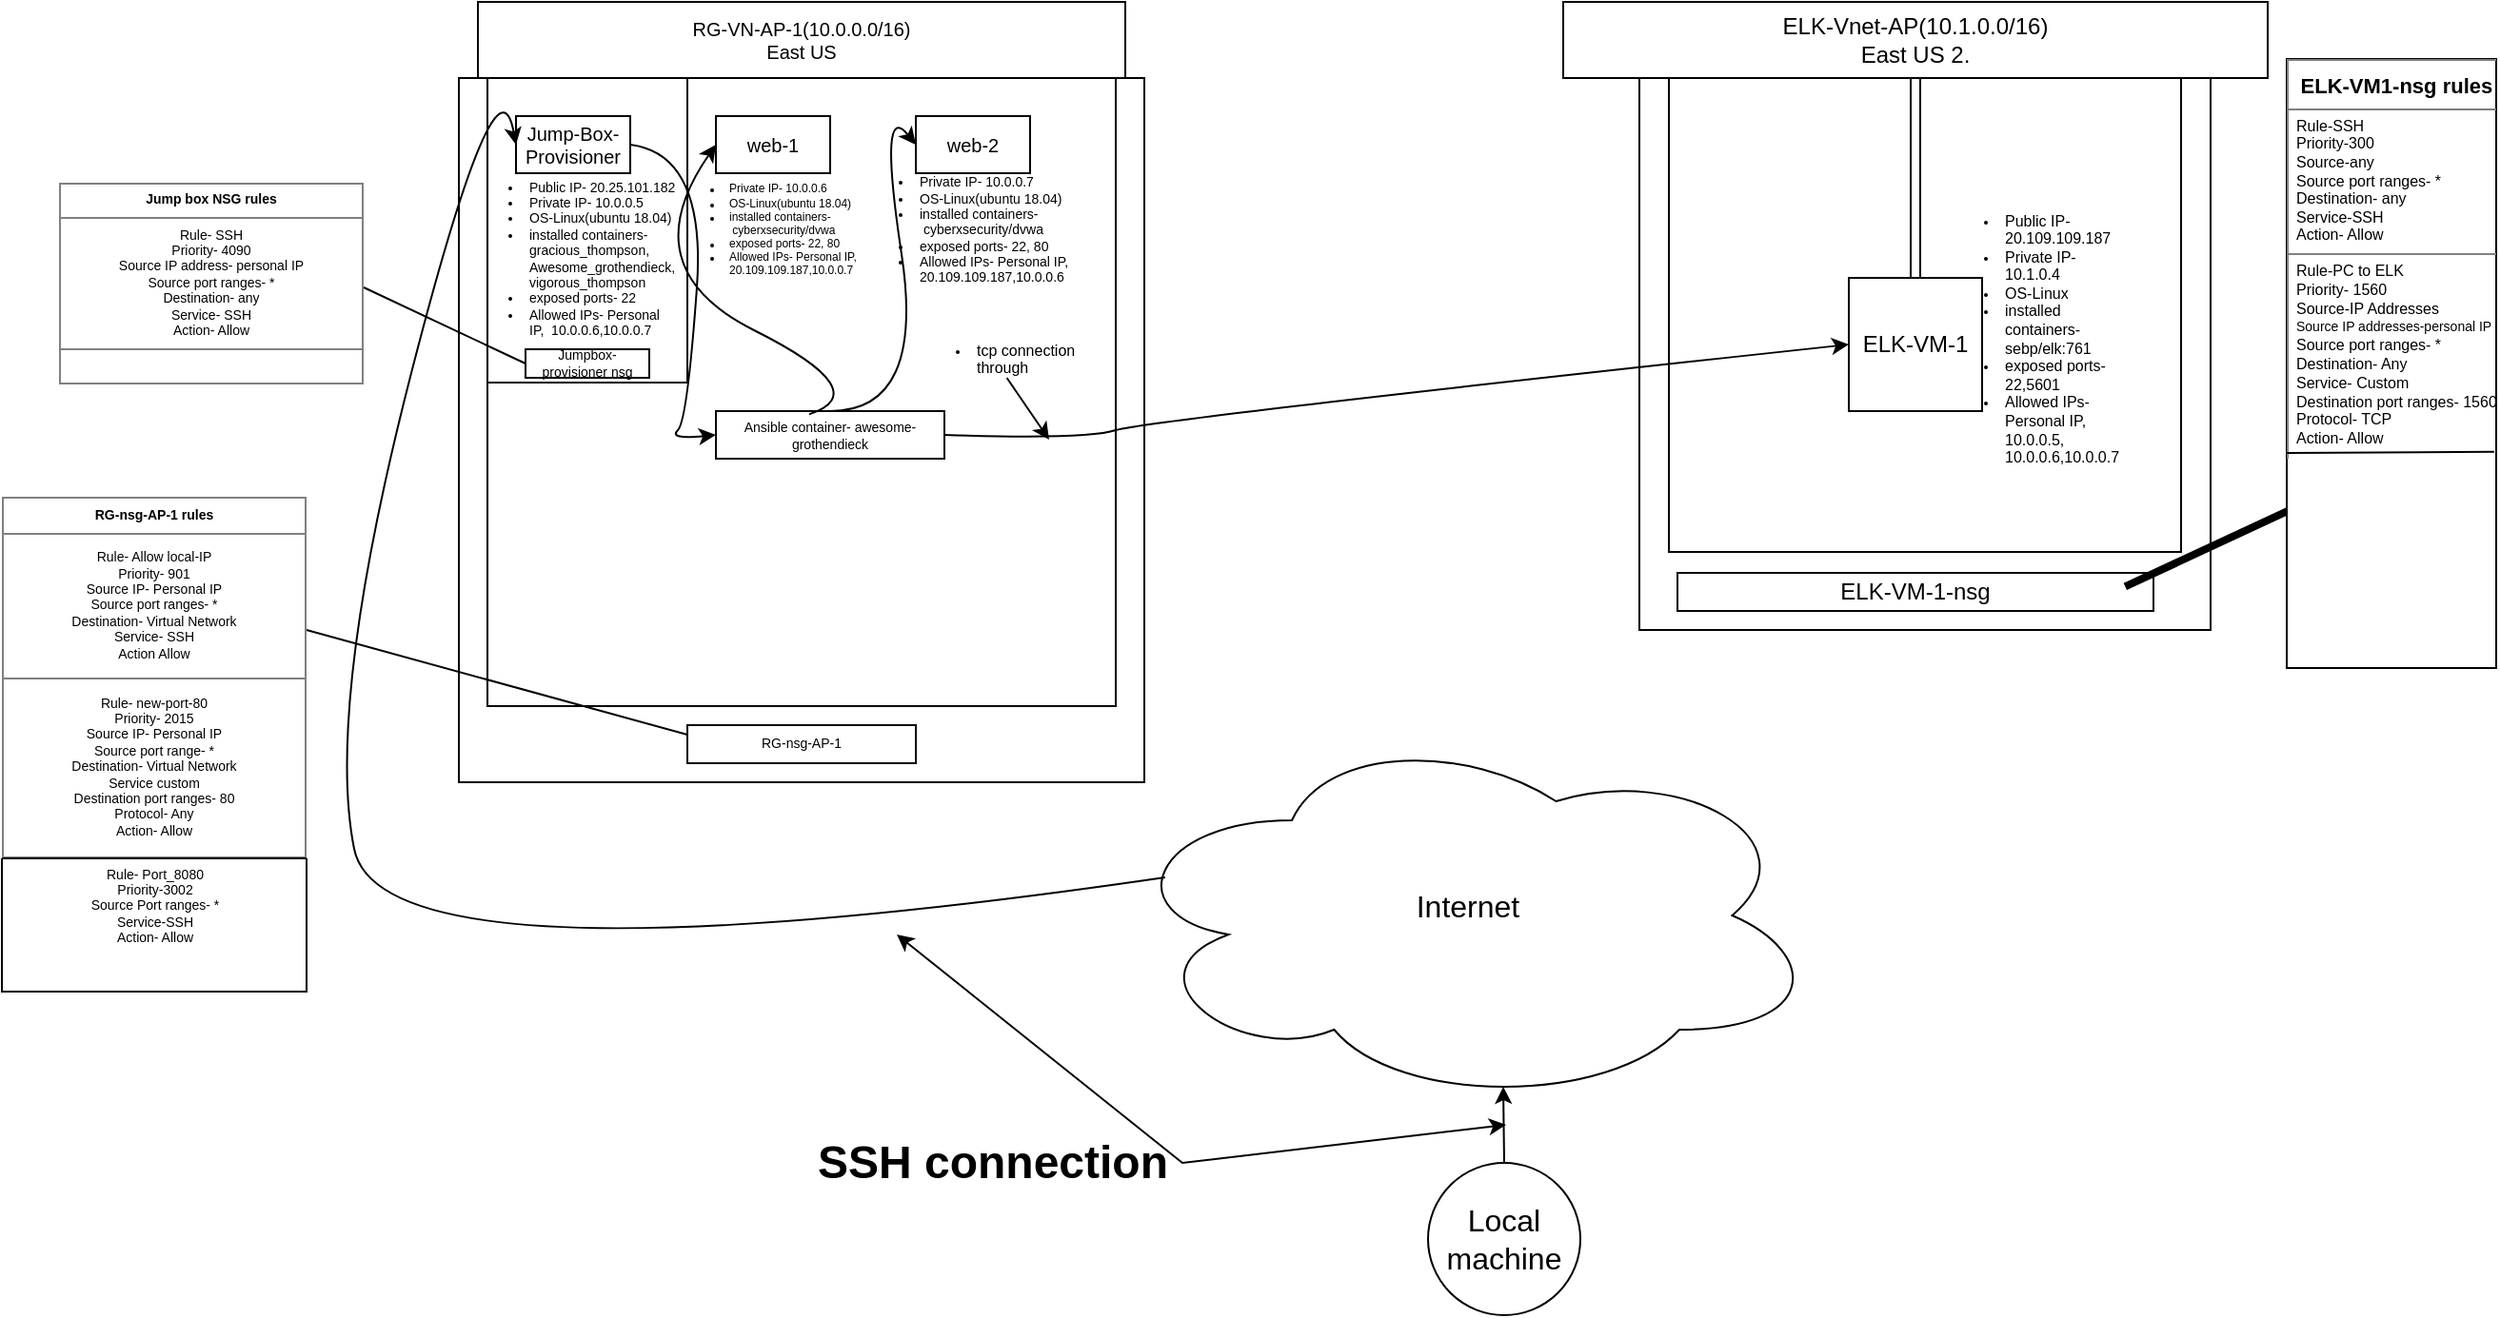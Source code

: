<mxfile version="17.1.3" type="device"><diagram id="nWGvCWfP04S-tNiL1T6c" name="Page-1"><mxGraphModel dx="2746" dy="1016" grid="1" gridSize="10" guides="1" tooltips="1" connect="1" arrows="1" fold="1" page="1" pageScale="1" pageWidth="850" pageHeight="1100" math="0" shadow="0"><root><mxCell id="0"/><mxCell id="1" parent="0"/><mxCell id="MuHao030JfXzFmIkSRun-33" value="" style="rounded=0;whiteSpace=wrap;html=1;fontSize=7;" vertex="1" parent="1"><mxGeometry x="-240" y="70" width="360" height="370" as="geometry"/></mxCell><mxCell id="MuHao030JfXzFmIkSRun-23" value="" style="whiteSpace=wrap;html=1;aspect=fixed;fontSize=8;" vertex="1" parent="1"><mxGeometry x="-225" y="70" width="330" height="330" as="geometry"/></mxCell><mxCell id="MuHao030JfXzFmIkSRun-36" value="" style="rounded=0;whiteSpace=wrap;html=1;fontSize=7;" vertex="1" parent="1"><mxGeometry x="-225" y="70" width="105" height="160" as="geometry"/></mxCell><mxCell id="MuHao030JfXzFmIkSRun-31" value="&lt;ul&gt;&lt;li&gt;Private IP- 10.0.0.6&lt;/li&gt;&lt;li&gt;OS-Linux(ubuntu 18.04)&lt;/li&gt;&lt;li&gt;installed containers-&amp;nbsp;cyberxsecurity/dvwa&amp;nbsp;&lt;/li&gt;&lt;li&gt;&lt;span&gt;exposed ports- 22, 80&lt;/span&gt;&lt;/li&gt;&lt;li&gt;Allowed IPs- Personal IP,&amp;nbsp; 20.109.109.187,10.0.0.7&amp;nbsp;&lt;/li&gt;&lt;/ul&gt;" style="text;strokeColor=none;fillColor=none;html=1;whiteSpace=wrap;verticalAlign=middle;overflow=hidden;fontSize=6;" vertex="1" parent="1"><mxGeometry x="-140" y="80.25" width="130" height="139.75" as="geometry"/></mxCell><mxCell id="MuHao030JfXzFmIkSRun-29" value="&lt;ul style=&quot;font-size: 7px&quot;&gt;&lt;li&gt;&lt;font style=&quot;font-size: 7px&quot;&gt;Public IP- 20.25.101.182&lt;/font&gt;&lt;/li&gt;&lt;li&gt;&lt;font style=&quot;font-size: 7px&quot;&gt;Private IP- 10.0.0.5&lt;/font&gt;&lt;/li&gt;&lt;li&gt;&lt;font style=&quot;font-size: 7px&quot;&gt;OS-Linux(ubuntu 18.04)&lt;/font&gt;&lt;/li&gt;&lt;li&gt;&lt;font style=&quot;font-size: 7px&quot;&gt;installed containers- &lt;font style=&quot;font-size: 7px&quot;&gt;gracious_thompson, Awesome_grothendieck, vigorous_thompson&lt;/font&gt;&lt;/font&gt;&lt;/li&gt;&lt;li&gt;&lt;font style=&quot;font-size: 7px&quot;&gt;exposed ports- 22&lt;/font&gt;&lt;/li&gt;&lt;li&gt;&lt;font style=&quot;font-size: 7px&quot;&gt;Allowed IPs- Personal IP,&amp;nbsp; 10.0.0.6,10.0.0.7&amp;nbsp;&lt;/font&gt;&lt;/li&gt;&lt;/ul&gt;" style="text;strokeColor=none;fillColor=none;html=1;whiteSpace=wrap;verticalAlign=middle;overflow=hidden;fontSize=8;" vertex="1" parent="1"><mxGeometry x="-245" y="80.25" width="120" height="169.5" as="geometry"/></mxCell><mxCell id="MuHao030JfXzFmIkSRun-10" value="" style="whiteSpace=wrap;html=1;aspect=fixed;" vertex="1" parent="1"><mxGeometry x="380" y="60" width="300" height="300" as="geometry"/></mxCell><mxCell id="MuHao030JfXzFmIkSRun-1" value="" style="whiteSpace=wrap;html=1;aspect=fixed;" vertex="1" parent="1"><mxGeometry x="395.5" y="50" width="269" height="269" as="geometry"/></mxCell><mxCell id="MuHao030JfXzFmIkSRun-4" value="ELK-Vnet-AP(10.1.0.0/16)&lt;br&gt;East US 2." style="rounded=0;whiteSpace=wrap;html=1;" vertex="1" parent="1"><mxGeometry x="340" y="30" width="370" height="40" as="geometry"/></mxCell><mxCell id="MuHao030JfXzFmIkSRun-9" value="ELK-VM-1" style="whiteSpace=wrap;html=1;aspect=fixed;" vertex="1" parent="1"><mxGeometry x="490" y="175" width="70" height="70" as="geometry"/></mxCell><mxCell id="MuHao030JfXzFmIkSRun-13" value="ELK-VM-1-nsg" style="rounded=0;whiteSpace=wrap;html=1;" vertex="1" parent="1"><mxGeometry x="400" y="330" width="250" height="20" as="geometry"/></mxCell><mxCell id="MuHao030JfXzFmIkSRun-14" value="" style="shape=link;html=1;rounded=0;entryX=0.5;entryY=0;entryDx=0;entryDy=0;exitX=0.5;exitY=1;exitDx=0;exitDy=0;width=-5;" edge="1" parent="1" source="MuHao030JfXzFmIkSRun-4" target="MuHao030JfXzFmIkSRun-9"><mxGeometry width="100" relative="1" as="geometry"><mxPoint x="490" y="80" as="sourcePoint"/><mxPoint x="540" y="80" as="targetPoint"/></mxGeometry></mxCell><mxCell id="MuHao030JfXzFmIkSRun-15" value="" style="line;strokeWidth=4;html=1;perimeter=backbonePerimeter;points=[];outlineConnect=0;rotation=-25;" vertex="1" parent="1"><mxGeometry x="630" y="309" width="110" height="10" as="geometry"/></mxCell><mxCell id="MuHao030JfXzFmIkSRun-17" value="" style="rounded=0;whiteSpace=wrap;html=1;" vertex="1" parent="1"><mxGeometry x="720" y="60" width="110" height="320" as="geometry"/></mxCell><mxCell id="MuHao030JfXzFmIkSRun-20" value="&lt;table border=&quot;1&quot; width=&quot;100%&quot; cellpadding=&quot;4&quot; style=&quot;width: 100% ; height: 100% ; border-collapse: collapse&quot;&gt;&lt;tbody&gt;&lt;tr&gt;&lt;th align=&quot;center&quot;&gt;&lt;b&gt;&lt;font style=&quot;font-size: 11px&quot;&gt;ELK-VM1-nsg rules&lt;/font&gt;&lt;/b&gt;&lt;/th&gt;&lt;/tr&gt;&lt;tr style=&quot;font-size: 8px&quot;&gt;&lt;td&gt;Rule-SSH&lt;br&gt;Priority-300&lt;br&gt;Source-any&lt;br&gt;Source port ranges- *&lt;br&gt;Destination- any&lt;br&gt;Service-SSH&lt;br&gt;Action- Allow&lt;/td&gt;&lt;/tr&gt;&lt;tr style=&quot;font-size: 10px&quot;&gt;&lt;td style=&quot;font-size: 8px&quot;&gt;&lt;font style=&quot;line-height: 1.1 ; font-size: 8px&quot;&gt;&lt;span style=&quot;font-size: 8px&quot;&gt;Rule-PC to ELK&lt;br&gt;&lt;/span&gt;Priority- 1560&lt;br&gt;&lt;span style=&quot;font-size: 8px&quot;&gt;Source-IP Addresses&lt;/span&gt;&lt;br&gt;&lt;font style=&quot;font-size: 7px&quot;&gt;Source IP addresses-personal IP&lt;br&gt;&lt;/font&gt;&lt;font style=&quot;font-size: 8px&quot;&gt;Source port ranges- *&lt;br&gt;Destination- Any&lt;br&gt;&lt;/font&gt;Service- Custom&lt;br&gt;Destination port ranges- 1560&lt;br&gt;Protocol- TCP&lt;br&gt;Action- Allow&lt;br&gt;&lt;br&gt;&lt;/font&gt;&lt;/td&gt;&lt;/tr&gt;&lt;/tbody&gt;&lt;/table&gt;" style="text;html=1;strokeColor=none;fillColor=none;overflow=fill;fontSize=14;" vertex="1" parent="1"><mxGeometry x="720" y="60" width="110" height="210" as="geometry"/></mxCell><mxCell id="MuHao030JfXzFmIkSRun-22" value="" style="endArrow=none;html=1;rounded=0;fontSize=8;exitX=0;exitY=0.647;exitDx=0;exitDy=0;exitPerimeter=0;entryX=0.991;entryY=0.983;entryDx=0;entryDy=0;entryPerimeter=0;" edge="1" parent="1" source="MuHao030JfXzFmIkSRun-17" target="MuHao030JfXzFmIkSRun-20"><mxGeometry width="50" height="50" relative="1" as="geometry"><mxPoint x="750" y="220" as="sourcePoint"/><mxPoint x="830" y="270" as="targetPoint"/></mxGeometry></mxCell><mxCell id="MuHao030JfXzFmIkSRun-24" value="&lt;font size=&quot;1&quot;&gt;RG-VN-AP-1(10.0.0.0/16)&lt;br&gt;East US&lt;br&gt;&lt;/font&gt;" style="rounded=0;whiteSpace=wrap;html=1;fontSize=8;" vertex="1" parent="1"><mxGeometry x="-230" y="30" width="340" height="40" as="geometry"/></mxCell><mxCell id="MuHao030JfXzFmIkSRun-25" value="Jump-Box-Provisioner" style="rounded=0;whiteSpace=wrap;html=1;fontSize=10;" vertex="1" parent="1"><mxGeometry x="-210" y="90" width="60" height="30" as="geometry"/></mxCell><mxCell id="MuHao030JfXzFmIkSRun-26" value="web-1" style="rounded=0;whiteSpace=wrap;html=1;fontSize=10;" vertex="1" parent="1"><mxGeometry x="-105" y="90" width="60" height="30" as="geometry"/></mxCell><mxCell id="MuHao030JfXzFmIkSRun-27" value="web-2" style="rounded=0;whiteSpace=wrap;html=1;fontSize=10;" vertex="1" parent="1"><mxGeometry y="90" width="60" height="30" as="geometry"/></mxCell><mxCell id="MuHao030JfXzFmIkSRun-28" value="&lt;ul style=&quot;font-size: 8px&quot;&gt;&lt;li&gt;Public IP- 20.109.109.187&lt;/li&gt;&lt;li&gt;Private IP- 10.1.0.4&lt;/li&gt;&lt;li&gt;OS-Linux&lt;/li&gt;&lt;li&gt;installed containers- sebp/elk:761&lt;/li&gt;&lt;li&gt;exposed ports-22,5601&lt;/li&gt;&lt;li&gt;Allowed IPs- Personal IP, 10.0.0.5, 10.0.0.6,10.0.0.7&amp;nbsp;&lt;/li&gt;&lt;/ul&gt;" style="text;strokeColor=none;fillColor=none;html=1;whiteSpace=wrap;verticalAlign=middle;overflow=hidden;fontSize=10;" vertex="1" parent="1"><mxGeometry x="530" y="130" width="110" height="150" as="geometry"/></mxCell><mxCell id="MuHao030JfXzFmIkSRun-32" value="&lt;ul&gt;&lt;li&gt;Private IP- 10.0.0.7&lt;/li&gt;&lt;li&gt;OS-Linux(ubuntu 18.04)&lt;/li&gt;&lt;li&gt;installed containers-&amp;nbsp;cyberxsecurity/dvwa&amp;nbsp;&lt;/li&gt;&lt;li&gt;exposed ports- 22, 80&lt;/li&gt;&lt;li&gt;Allowed IPs- Personal IP,&amp;nbsp; 20.109.109.187,10.0.0.6&amp;nbsp;&lt;/li&gt;&lt;/ul&gt;" style="text;strokeColor=none;fillColor=none;html=1;whiteSpace=wrap;verticalAlign=middle;overflow=hidden;fontSize=7;" vertex="1" parent="1"><mxGeometry x="-40" y="110.25" width="150" height="80" as="geometry"/></mxCell><mxCell id="MuHao030JfXzFmIkSRun-34" value="RG-nsg-AP-1" style="rounded=0;whiteSpace=wrap;html=1;fontSize=7;" vertex="1" parent="1"><mxGeometry x="-120" y="410" width="120" height="20" as="geometry"/></mxCell><mxCell id="MuHao030JfXzFmIkSRun-37" value="Jumpbox-provisioner nsg" style="rounded=0;whiteSpace=wrap;html=1;fontSize=7;" vertex="1" parent="1"><mxGeometry x="-205" y="212.5" width="65" height="15" as="geometry"/></mxCell><mxCell id="MuHao030JfXzFmIkSRun-38" value="" style="endArrow=none;html=1;rounded=0;fontSize=7;entryX=0;entryY=0.5;entryDx=0;entryDy=0;" edge="1" parent="1" target="MuHao030JfXzFmIkSRun-37"><mxGeometry width="50" height="50" relative="1" as="geometry"><mxPoint x="-290" y="180" as="sourcePoint"/><mxPoint x="-30" y="230" as="targetPoint"/></mxGeometry></mxCell><mxCell id="MuHao030JfXzFmIkSRun-39" value="&lt;table border=&quot;1&quot; width=&quot;100%&quot; cellpadding=&quot;4&quot; style=&quot;width: 100% ; height: 100% ; border-collapse: collapse&quot;&gt;&lt;tbody&gt;&lt;tr&gt;&lt;th align=&quot;center&quot;&gt;Jump box NSG rules&lt;/th&gt;&lt;/tr&gt;&lt;tr&gt;&lt;td align=&quot;center&quot;&gt;Rule- SSH&lt;br&gt;Priority- 4090&lt;br&gt;Source IP address- personal IP&lt;br&gt;Source port ranges- *&lt;br&gt;Destination- any&lt;br&gt;Service- SSH&lt;br&gt;Action- Allow&lt;/td&gt;&lt;/tr&gt;&lt;tr&gt;&lt;td align=&quot;center&quot;&gt;&lt;br&gt;&lt;/td&gt;&lt;/tr&gt;&lt;/tbody&gt;&lt;/table&gt;" style="text;html=1;strokeColor=none;fillColor=none;overflow=fill;fontSize=7;" vertex="1" parent="1"><mxGeometry x="-450" y="124.5" width="160" height="105.5" as="geometry"/></mxCell><mxCell id="MuHao030JfXzFmIkSRun-40" value="" style="endArrow=none;html=1;rounded=0;fontSize=7;entryX=0;entryY=0.25;entryDx=0;entryDy=0;" edge="1" parent="1" target="MuHao030JfXzFmIkSRun-34"><mxGeometry width="50" height="50" relative="1" as="geometry"><mxPoint x="-320" y="360" as="sourcePoint"/><mxPoint x="-140" y="330" as="targetPoint"/></mxGeometry></mxCell><mxCell id="MuHao030JfXzFmIkSRun-41" value="&lt;table border=&quot;1&quot; width=&quot;100%&quot; cellpadding=&quot;4&quot; style=&quot;width: 100% ; height: 100% ; border-collapse: collapse&quot;&gt;&lt;tbody&gt;&lt;tr&gt;&lt;th align=&quot;center&quot;&gt;RG-nsg-AP-1 rules&lt;/th&gt;&lt;/tr&gt;&lt;tr&gt;&lt;td align=&quot;center&quot;&gt;Rule- Allow local-IP&lt;br&gt;Priority- 901&lt;br&gt;Source IP- Personal IP&lt;br&gt;Source port ranges- *&lt;br&gt;Destination- Virtual Network&lt;br&gt;Service- SSH&lt;br&gt;Action Allow&lt;/td&gt;&lt;/tr&gt;&lt;tr&gt;&lt;td align=&quot;center&quot;&gt;Rule- new-port-80&lt;br&gt;Priority- 2015&lt;br&gt;Source IP- Personal IP&lt;br&gt;Source port range- *&lt;br&gt;Destination- Virtual Network&lt;br&gt;Service custom&lt;br&gt;Destination port ranges- 80&lt;br&gt;Protocol- Any&lt;br&gt;Action- Allow&lt;/td&gt;&lt;/tr&gt;&lt;/tbody&gt;&lt;/table&gt;" style="text;html=1;strokeColor=none;fillColor=none;overflow=fill;fontSize=7;" vertex="1" parent="1"><mxGeometry x="-480" y="290" width="160" height="190" as="geometry"/></mxCell><mxCell id="MuHao030JfXzFmIkSRun-42" value="" style="swimlane;startSize=0;fontSize=7;" vertex="1" parent="1"><mxGeometry x="-480" y="480" width="160" height="70" as="geometry"><mxRectangle x="-480" y="480" width="50" height="40" as="alternateBounds"/></mxGeometry></mxCell><mxCell id="MuHao030JfXzFmIkSRun-43" value="Rule- Port_8080&lt;br&gt;Priority-3002&lt;br&gt;Source Port ranges- *&lt;br&gt;Service-SSH&lt;br&gt;Action- Allow" style="text;html=1;align=center;verticalAlign=middle;resizable=0;points=[];autosize=1;strokeColor=none;fillColor=none;fontSize=7;" vertex="1" parent="MuHao030JfXzFmIkSRun-42"><mxGeometry x="40" width="80" height="50" as="geometry"/></mxCell><mxCell id="MuHao030JfXzFmIkSRun-46" value="Ansible container- awesome-grothendieck" style="rounded=0;whiteSpace=wrap;html=1;fontSize=7;" vertex="1" parent="1"><mxGeometry x="-105" y="245" width="120" height="25" as="geometry"/></mxCell><mxCell id="MuHao030JfXzFmIkSRun-50" value="" style="curved=1;endArrow=classic;html=1;rounded=0;fontSize=7;exitX=0.408;exitY=0.067;exitDx=0;exitDy=0;exitPerimeter=0;entryX=0;entryY=0.5;entryDx=0;entryDy=0;" edge="1" parent="1" source="MuHao030JfXzFmIkSRun-46" target="MuHao030JfXzFmIkSRun-26"><mxGeometry width="50" height="50" relative="1" as="geometry"><mxPoint x="-70" y="235" as="sourcePoint"/><mxPoint x="-20" y="185" as="targetPoint"/><Array as="points"><mxPoint x="-20" y="235"/><mxPoint x="-150" y="170"/></Array></mxGeometry></mxCell><mxCell id="MuHao030JfXzFmIkSRun-51" value="" style="curved=1;endArrow=classic;html=1;rounded=0;fontSize=7;entryX=0;entryY=0.5;entryDx=0;entryDy=0;" edge="1" parent="1" target="MuHao030JfXzFmIkSRun-27"><mxGeometry width="50" height="50" relative="1" as="geometry"><mxPoint x="-45" y="245" as="sourcePoint"/><mxPoint x="5" y="195" as="targetPoint"/><Array as="points"><mxPoint x="5" y="245"/><mxPoint x="-20" y="80"/></Array></mxGeometry></mxCell><mxCell id="MuHao030JfXzFmIkSRun-52" value="" style="curved=1;endArrow=classic;html=1;rounded=0;fontSize=7;exitX=1;exitY=0.5;exitDx=0;exitDy=0;entryX=0;entryY=0.5;entryDx=0;entryDy=0;" edge="1" parent="1" source="MuHao030JfXzFmIkSRun-25" target="MuHao030JfXzFmIkSRun-46"><mxGeometry width="50" height="50" relative="1" as="geometry"><mxPoint x="120" y="300" as="sourcePoint"/><mxPoint x="170" y="250" as="targetPoint"/><Array as="points"><mxPoint x="-110" y="110"/><mxPoint x="-120" y="250"/><mxPoint x="-130" y="260"/></Array></mxGeometry></mxCell><mxCell id="MuHao030JfXzFmIkSRun-53" value="" style="curved=1;endArrow=classic;html=1;rounded=0;fontSize=7;exitX=1;exitY=0.5;exitDx=0;exitDy=0;entryX=0;entryY=0.5;entryDx=0;entryDy=0;" edge="1" parent="1" source="MuHao030JfXzFmIkSRun-46" target="MuHao030JfXzFmIkSRun-9"><mxGeometry width="50" height="50" relative="1" as="geometry"><mxPoint x="120" y="300" as="sourcePoint"/><mxPoint x="170" y="250" as="targetPoint"/><Array as="points"><mxPoint x="90" y="260"/><mxPoint x="120" y="250"/></Array></mxGeometry></mxCell><mxCell id="MuHao030JfXzFmIkSRun-57" value="&lt;ul style=&quot;font-size: 8px&quot;&gt;&lt;li&gt;tcp connection through ansible playbook&lt;/li&gt;&lt;/ul&gt;" style="text;strokeColor=none;fillColor=none;html=1;whiteSpace=wrap;verticalAlign=middle;overflow=hidden;fontSize=23;" vertex="1" parent="1"><mxGeometry x="-10" y="197.5" width="95" height="30" as="geometry"/></mxCell><mxCell id="MuHao030JfXzFmIkSRun-58" value="" style="endArrow=classic;html=1;rounded=0;fontSize=8;" edge="1" parent="1" source="MuHao030JfXzFmIkSRun-57"><mxGeometry width="50" height="50" relative="1" as="geometry"><mxPoint x="20" y="310" as="sourcePoint"/><mxPoint x="70" y="260" as="targetPoint"/></mxGeometry></mxCell><mxCell id="MuHao030JfXzFmIkSRun-59" style="edgeStyle=orthogonalEdgeStyle;rounded=0;orthogonalLoop=1;jettySize=auto;html=1;exitX=0.5;exitY=1;exitDx=0;exitDy=0;fontSize=8;" edge="1" parent="1" source="MuHao030JfXzFmIkSRun-57" target="MuHao030JfXzFmIkSRun-57"><mxGeometry relative="1" as="geometry"/></mxCell><mxCell id="MuHao030JfXzFmIkSRun-60" value="" style="ellipse;shape=cloud;whiteSpace=wrap;html=1;fontSize=8;" vertex="1" parent="1"><mxGeometry x="105" y="410" width="370" height="200" as="geometry"/></mxCell><mxCell id="MuHao030JfXzFmIkSRun-61" value="&lt;font style=&quot;font-size: 16px&quot;&gt;Internet&lt;/font&gt;" style="text;html=1;strokeColor=none;fillColor=none;align=center;verticalAlign=middle;whiteSpace=wrap;rounded=0;fontSize=8;" vertex="1" parent="1"><mxGeometry x="200" y="480" width="180" height="50" as="geometry"/></mxCell><mxCell id="MuHao030JfXzFmIkSRun-62" value="" style="curved=1;endArrow=classic;html=1;rounded=0;fontSize=16;exitX=0.07;exitY=0.4;exitDx=0;exitDy=0;exitPerimeter=0;entryX=0;entryY=0.5;entryDx=0;entryDy=0;" edge="1" parent="1" source="MuHao030JfXzFmIkSRun-60" target="MuHao030JfXzFmIkSRun-25"><mxGeometry width="50" height="50" relative="1" as="geometry"><mxPoint x="200" y="380" as="sourcePoint"/><mxPoint x="250" y="330" as="targetPoint"/><Array as="points"><mxPoint x="-280" y="550"/><mxPoint x="-310" y="400"/><mxPoint x="-220" y="50"/></Array></mxGeometry></mxCell><mxCell id="MuHao030JfXzFmIkSRun-63" value="SSH connection" style="text;strokeColor=none;fillColor=none;html=1;fontSize=24;fontStyle=1;verticalAlign=middle;align=center;" vertex="1" parent="1"><mxGeometry x="-10" y="620" width="100" height="40" as="geometry"/></mxCell><mxCell id="MuHao030JfXzFmIkSRun-64" value="" style="endArrow=classic;html=1;rounded=0;fontSize=16;exitX=0.5;exitY=0;exitDx=0;exitDy=0;entryX=0.55;entryY=0.95;entryDx=0;entryDy=0;entryPerimeter=0;" edge="1" parent="1" source="MuHao030JfXzFmIkSRun-65" target="MuHao030JfXzFmIkSRun-60"><mxGeometry width="50" height="50" relative="1" as="geometry"><mxPoint x="-40" y="670" as="sourcePoint"/><mxPoint x="309" y="680" as="targetPoint"/></mxGeometry></mxCell><mxCell id="MuHao030JfXzFmIkSRun-65" value="Local&lt;br&gt;machine" style="ellipse;whiteSpace=wrap;html=1;aspect=fixed;fontSize=16;" vertex="1" parent="1"><mxGeometry x="269" y="640" width="80" height="80" as="geometry"/></mxCell><mxCell id="MuHao030JfXzFmIkSRun-66" value="" style="endArrow=classic;startArrow=classic;html=1;rounded=0;fontSize=16;" edge="1" parent="1"><mxGeometry width="50" height="50" relative="1" as="geometry"><mxPoint x="-10" y="520" as="sourcePoint"/><mxPoint x="310" y="620" as="targetPoint"/><Array as="points"><mxPoint x="140" y="640"/></Array></mxGeometry></mxCell></root></mxGraphModel></diagram></mxfile>